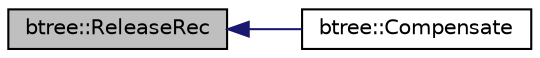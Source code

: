 digraph "btree::ReleaseRec"
{
  edge [fontname="Helvetica",fontsize="10",labelfontname="Helvetica",labelfontsize="10"];
  node [fontname="Helvetica",fontsize="10",shape=record];
  rankdir="LR";
  Node3387 [label="btree::ReleaseRec",height=0.2,width=0.4,color="black", fillcolor="grey75", style="filled", fontcolor="black"];
  Node3387 -> Node3388 [dir="back",color="midnightblue",fontsize="10",style="solid",fontname="Helvetica"];
  Node3388 [label="btree::Compensate",height=0.2,width=0.4,color="black", fillcolor="white", style="filled",URL="$dd/db0/classbtree.html#ae778b7f97622e4511e84b543343b6024"];
}
